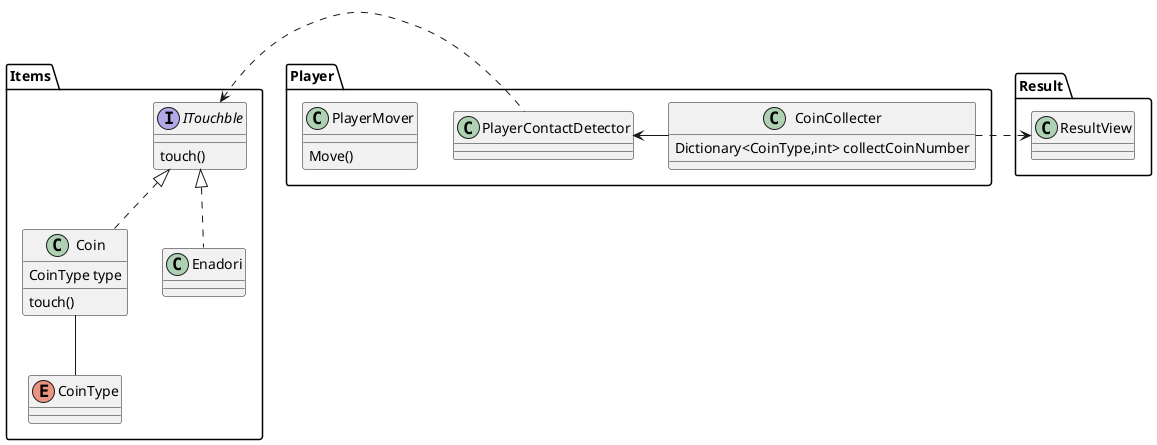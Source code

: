﻿@startuml
'https://plantuml.com/class-diagram
namespace Player{
    class CoinCollecter{
        Dictionary<CoinType,int> collectCoinNumber              
    }
    class PlayerMover{
        Move()
    }
    class PlayerContactDetector{}
}

Items.ITouchble <. Player.PlayerContactDetector
Player.PlayerContactDetector <- Player.CoinCollecter

namespace Items{
    Items.ITouchble <|.. Coin
    interface ITouchble{
        touch()
    }
    Coin -- CoinType
    class Coin{
        CoinType type
        touch()   
    }
    Items.ITouchble <|.. Enadori
    class Enadori{
    }
    enum CoinType{
    }
}
'リザルト結果
namespace Result{
    ResultView <. Player.CoinCollecter
    class ResultView{   
    }
}

@enduml